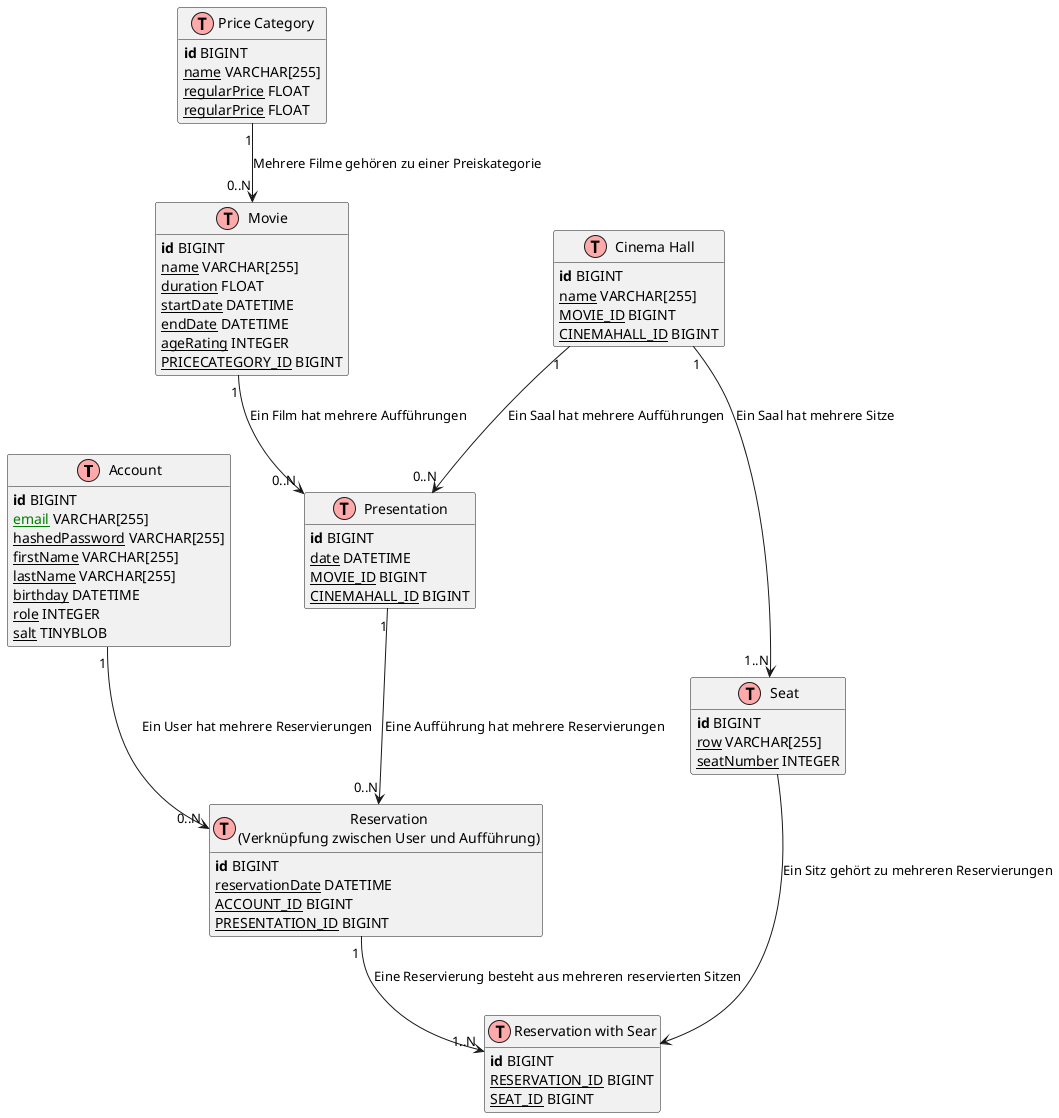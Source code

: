 @startuml
' uncomment the line below if you're using computer with a retina display
' skinparam dpi 300
!define Table(name,desc) class name as "desc" << (T,#FFAAAA) >>
' we use bold for primary key
' green color for unique
' and underscore for not_null
!define primary_key(x) <b>x</b>
!define unique(x) <color:green>x</color>
!define not_null(x) <u>x</u>
' other tags available:
' <i></i>
' <back:COLOR></color>, where color is a color name or html color code
' (#FFAACC)
' see: http://plantuml.com/classes.html#More
hide methods
hide stereotypes

' entities

Table(account, "Account") {
primary_key(id) BIGINT
not_null(unique(email)) VARCHAR[255]
not_null(hashedPassword) VARCHAR[255]
not_null(firstName) VARCHAR[255]
not_null(lastName) VARCHAR[255]
not_null(birthday) DATETIME
not_null(role) INTEGER
not_null(salt) TINYBLOB
}

Table(movie, "Movie") {
primary_key(id) BIGINT
not_null(name) VARCHAR[255]
not_null(duration) FLOAT
not_null(startDate) DATETIME
not_null(endDate) DATETIME
not_null(ageRating) INTEGER
not_null(PRICECATEGORY_ID) BIGINT
}

Table(reservation, "Reservation\n(Verknüpfung zwischen User und Aufführung)") {
primary_key(id) BIGINT
not_null(reservationDate) DATETIME
not_null(ACCOUNT_ID) BIGINT
not_null(PRESENTATION_ID) BIGINT
}

Table(presentation, "Presentation") {
primary_key(id) BIGINT
not_null(date) DATETIME
not_null(MOVIE_ID) BIGINT
not_null(CINEMAHALL_ID) BIGINT
}

Table(cinemaHall, "Cinema Hall") {
primary_key(id) BIGINT
not_null(name) VARCHAR[255]
not_null(MOVIE_ID) BIGINT
not_null(CINEMAHALL_ID) BIGINT
}

Table(priceCategory, "Price Category") {
primary_key(id) BIGINT
not_null(name) VARCHAR[255]
not_null(regularPrice) FLOAT
not_null(regularPrice) FLOAT
}

Table(seat, "Seat") {
primary_key(id) BIGINT
not_null(row) VARCHAR[255]
not_null(seatNumber) INTEGER
}

Table(reservationWithSeat, "Reservation with Sear") {
primary_key(id) BIGINT
not_null(RESERVATION_ID) BIGINT
not_null(SEAT_ID) BIGINT
}

' relationships
' one-to-one relationship
' user -- user_profile : "A user only \nhas one profile"
' one to may relationship
account "1" --> "0..N" reservation : Ein User hat mehrere Reservierungen
movie "1" --> "0..N" presentation : Ein Film hat mehrere Aufführungen
presentation "1" --> "0..N" reservation : Eine Aufführung hat mehrere Reservierungen
cinemaHall "1" --> "0..N" presentation : Ein Saal hat mehrere Aufführungen
cinemaHall "1" --> "1..N" seat : Ein Saal hat mehrere Sitze
priceCategory "1" --> "0..N"  movie : Mehrere Filme gehören zu einer Preiskategorie
seat --> reservationWithSeat : Ein Sitz gehört zu mehreren Reservierungen
reservation "1" --> "1..N" reservationWithSeat : Eine Reservierung besteht aus mehreren reservierten Sitzen
' many to many relationship
' user "1" --> "*" user_group : "A user may be \nin many groups"
' group "1" --> "0..N" user_group : "A group may \ncontain many users"
@enduml
